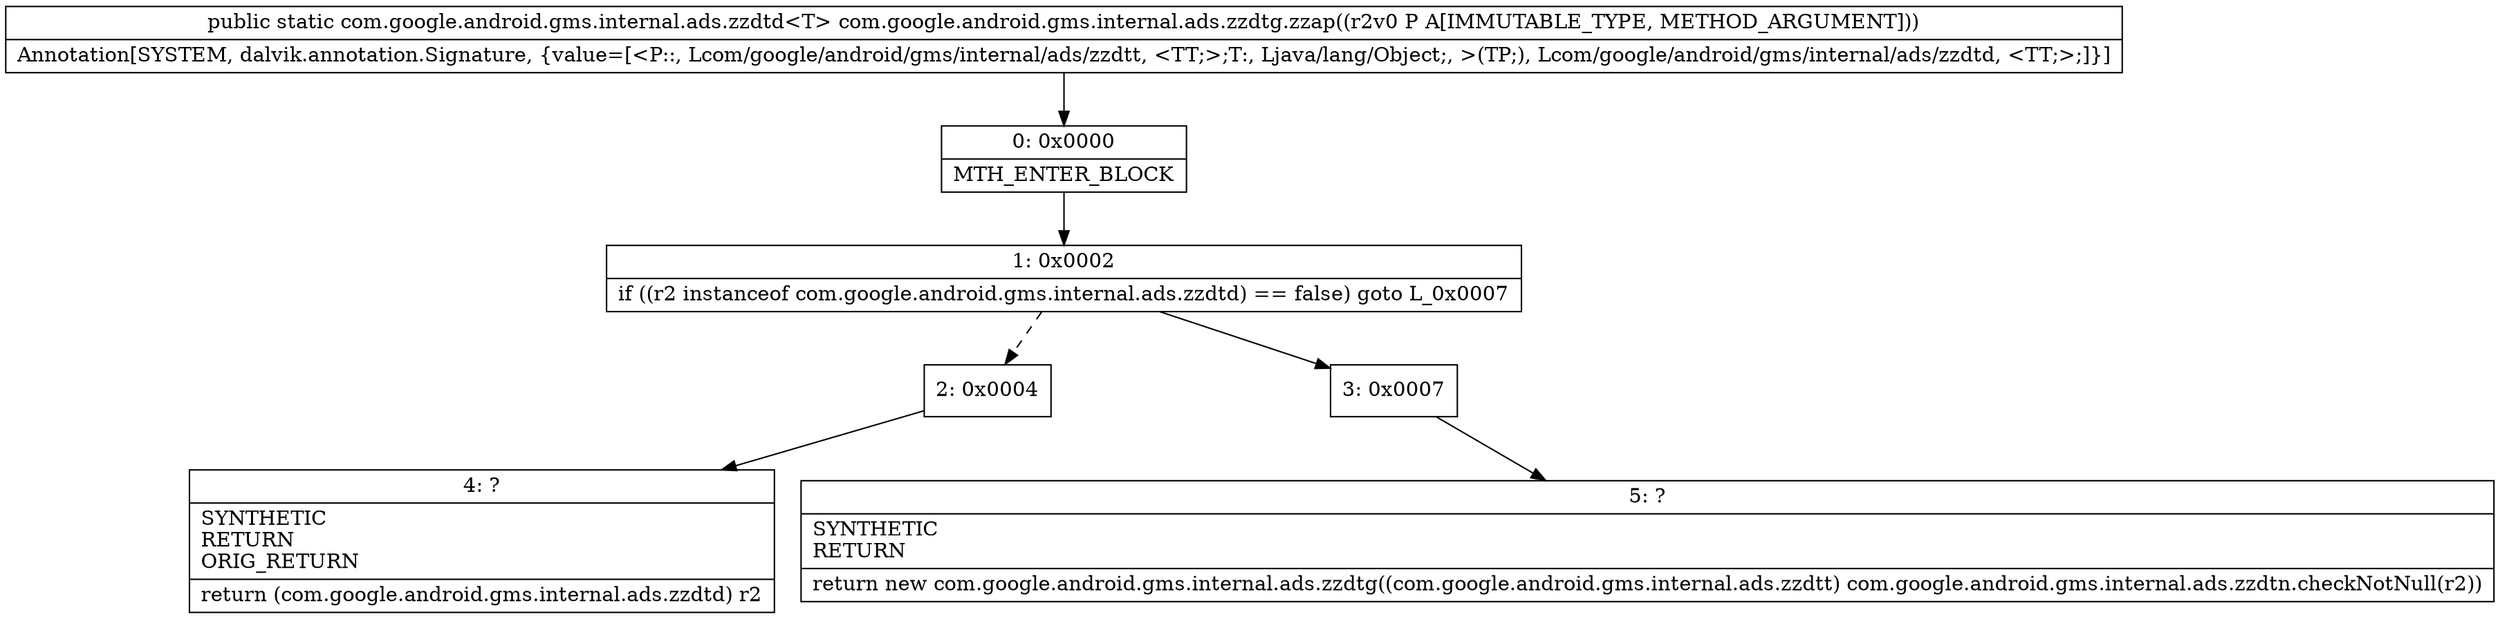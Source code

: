 digraph "CFG forcom.google.android.gms.internal.ads.zzdtg.zzap(Lcom\/google\/android\/gms\/internal\/ads\/zzdtt;)Lcom\/google\/android\/gms\/internal\/ads\/zzdtd;" {
Node_0 [shape=record,label="{0\:\ 0x0000|MTH_ENTER_BLOCK\l}"];
Node_1 [shape=record,label="{1\:\ 0x0002|if ((r2 instanceof com.google.android.gms.internal.ads.zzdtd) == false) goto L_0x0007\l}"];
Node_2 [shape=record,label="{2\:\ 0x0004}"];
Node_3 [shape=record,label="{3\:\ 0x0007}"];
Node_4 [shape=record,label="{4\:\ ?|SYNTHETIC\lRETURN\lORIG_RETURN\l|return (com.google.android.gms.internal.ads.zzdtd) r2\l}"];
Node_5 [shape=record,label="{5\:\ ?|SYNTHETIC\lRETURN\l|return new com.google.android.gms.internal.ads.zzdtg((com.google.android.gms.internal.ads.zzdtt) com.google.android.gms.internal.ads.zzdtn.checkNotNull(r2))\l}"];
MethodNode[shape=record,label="{public static com.google.android.gms.internal.ads.zzdtd\<T\> com.google.android.gms.internal.ads.zzdtg.zzap((r2v0 P A[IMMUTABLE_TYPE, METHOD_ARGUMENT]))  | Annotation[SYSTEM, dalvik.annotation.Signature, \{value=[\<P::, Lcom\/google\/android\/gms\/internal\/ads\/zzdtt, \<TT;\>;T:, Ljava\/lang\/Object;, \>(TP;), Lcom\/google\/android\/gms\/internal\/ads\/zzdtd, \<TT;\>;]\}]\l}"];
MethodNode -> Node_0;
Node_0 -> Node_1;
Node_1 -> Node_2[style=dashed];
Node_1 -> Node_3;
Node_2 -> Node_4;
Node_3 -> Node_5;
}

